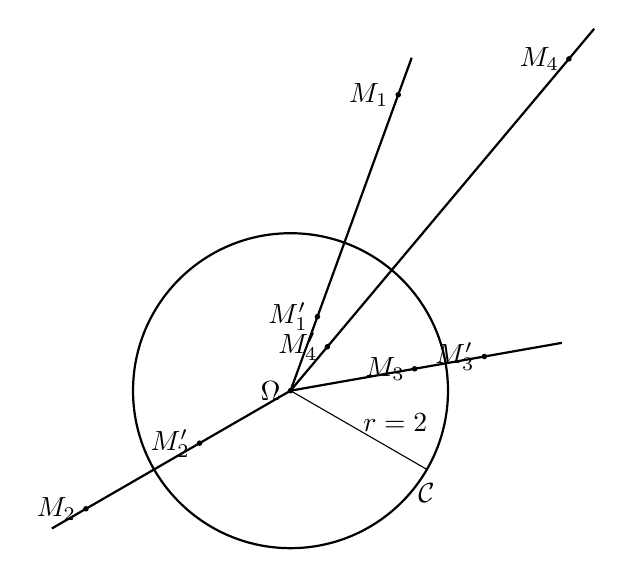 \begin{tikzpicture}[scale=1]

      \draw[thick] (0,0) circle (2);



      \draw (0,0)--+(-30:2);

      \draw[thick] (0,0)--(70:4.5);

      \draw[thick] (0,0)--(-150:3.5);

      \draw[thick] (0,0)--(10:3.5);     

      \draw[thick] (0,0)--(50:6);     

       \node at (0,0) [left] {$\Omega$};    
       \fill (0,0) circle (1pt);

       \node at (1.5,-1.3) [right] {$\mathcal{C}$};    
       \node at (0.8,-0.4) [right] {$r=2$};    


       \fill (70:4) circle (1pt);
       \node at (70:4) [left] {$M_1$};

       \fill (70:1) circle (1pt);
       \node at (70:1) [left] {$M'_1$};


       \fill (-150:3) circle (1pt);
       \node at (-150:3) [left] {$M_2$};

       \fill (-150:4/3) circle (1pt);
       \node at (-150:4/3) [left] {$M'_2$};


       \fill (10:2.5) circle (1pt);
       \node at (10:2.5) [left] {$M_3'$};

       \fill (10:4/2.5) circle (1pt);
       \node at (10:4/2.5) [left] {$M_3$};

       \fill (50:5.5) circle (1pt);
       \node at (50:5.5) [left] {$M_4$};

       \fill (50:4/5.5) circle (1pt);
       \node at (50:4/5.5) [left] {$M'_4$};
      
\end{tikzpicture}
